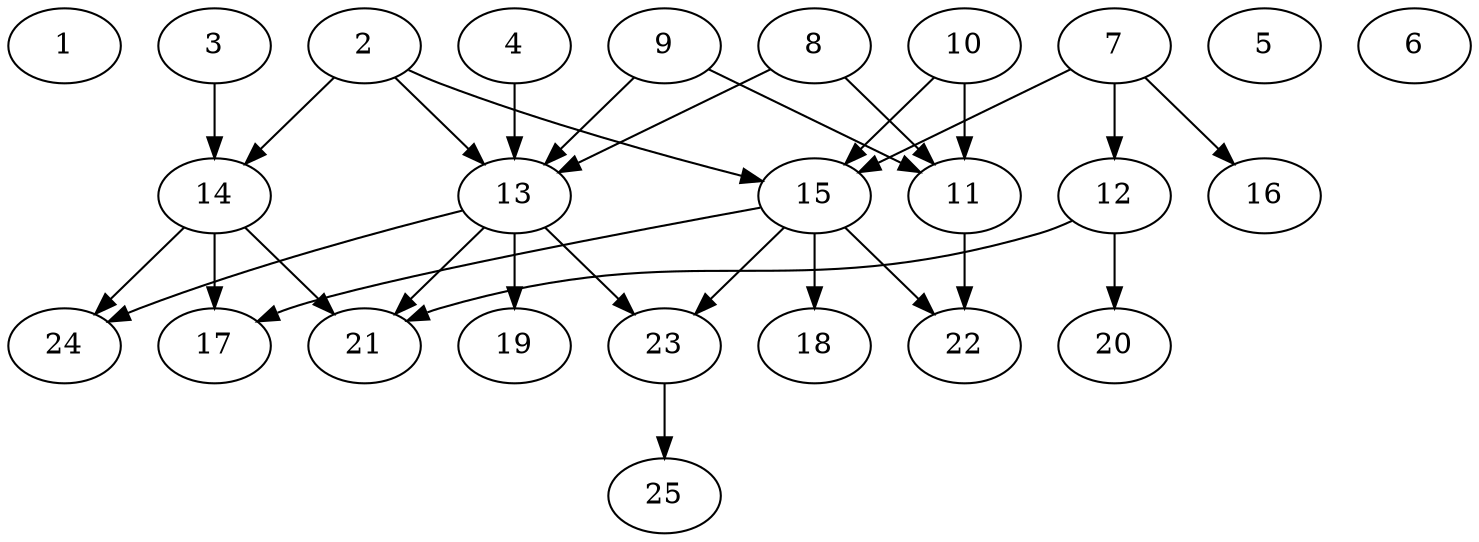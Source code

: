 // DAG (tier=2-normal, mode=compute, n=25, ccr=0.354, fat=0.605, density=0.403, regular=0.432, jump=0.180, mindata=524288, maxdata=8388608)
// DAG automatically generated by daggen at Sun Aug 24 16:33:33 2025
// /home/ermia/Project/Environments/daggen/bin/daggen --dot --ccr 0.354 --fat 0.605 --regular 0.432 --density 0.403 --jump 0.180 --mindata 524288 --maxdata 8388608 -n 25 
digraph G {
  1 [size="75529904535002677248", alpha="0.16", expect_size="37764952267501338624"]
  2 [size="626143423574638", alpha="0.17", expect_size="313071711787319"]
  2 -> 13 [size ="22315047845888"]
  2 -> 14 [size ="22315047845888"]
  2 -> 15 [size ="22315047845888"]
  3 [size="190963681680806400", alpha="0.18", expect_size="95481840840403200"]
  3 -> 14 [size ="135563260723200"]
  4 [size="33388453932094172", alpha="0.00", expect_size="16694226966047086"]
  4 -> 13 [size ="561164664700928"]
  5 [size="22141872455279928", alpha="0.00", expect_size="11070936227639964"]
  6 [size="4447710308869341184", alpha="0.11", expect_size="2223855154434670592"]
  7 [size="13888583685142188", alpha="0.14", expect_size="6944291842571094"]
  7 -> 12 [size ="377351875592192"]
  7 -> 15 [size ="377351875592192"]
  7 -> 16 [size ="377351875592192"]
  8 [size="500197091432403566592", alpha="0.08", expect_size="250098545716201783296"]
  8 -> 11 [size ="504100848402432"]
  8 -> 13 [size ="504100848402432"]
  9 [size="10245925957761554", alpha="0.20", expect_size="5122962978880777"]
  9 -> 11 [size ="401816344854528"]
  9 -> 13 [size ="401816344854528"]
  10 [size="515171164980385344", alpha="0.03", expect_size="257585582490192672"]
  10 -> 11 [size ="268924042084352"]
  10 -> 15 [size ="268924042084352"]
  11 [size="100705255591600", alpha="0.01", expect_size="50352627795800"]
  11 -> 22 [size ="6496138035200"]
  12 [size="8952322832040976", alpha="0.19", expect_size="4476161416020488"]
  12 -> 20 [size ="7146498424832"]
  12 -> 21 [size ="7146498424832"]
  13 [size="7043968466788810752", alpha="0.06", expect_size="3521984233394405376"]
  13 -> 19 [size ="29396903657472"]
  13 -> 21 [size ="29396903657472"]
  13 -> 23 [size ="29396903657472"]
  13 -> 24 [size ="29396903657472"]
  14 [size="127524058117201232", alpha="0.03", expect_size="63762029058600616"]
  14 -> 17 [size ="73497627852800"]
  14 -> 21 [size ="73497627852800"]
  14 -> 24 [size ="73497627852800"]
  15 [size="24761243705687376", alpha="0.01", expect_size="12380621852843688"]
  15 -> 17 [size ="12302069792768"]
  15 -> 18 [size ="12302069792768"]
  15 -> 22 [size ="12302069792768"]
  15 -> 23 [size ="12302069792768"]
  16 [size="26925764140693716992", alpha="0.03", expect_size="13462882070346858496"]
  17 [size="1074298261348713344", alpha="0.13", expect_size="537149130674356672"]
  18 [size="20645148483529998336", alpha="0.07", expect_size="10322574241764999168"]
  19 [size="23747084834644024", alpha="0.03", expect_size="11873542417322012"]
  20 [size="1352498997715560", alpha="0.08", expect_size="676249498857780"]
  21 [size="65423546079248384000", alpha="0.15", expect_size="32711773039624192000"]
  22 [size="385932685549157056", alpha="0.13", expect_size="192966342774578528"]
  23 [size="34790030388104265728", alpha="0.13", expect_size="17395015194052132864"]
  23 -> 25 [size ="85256308785152"]
  24 [size="1544680297918060", alpha="0.06", expect_size="772340148959030"]
  25 [size="1065745654941887872", alpha="0.02", expect_size="532872827470943936"]
}